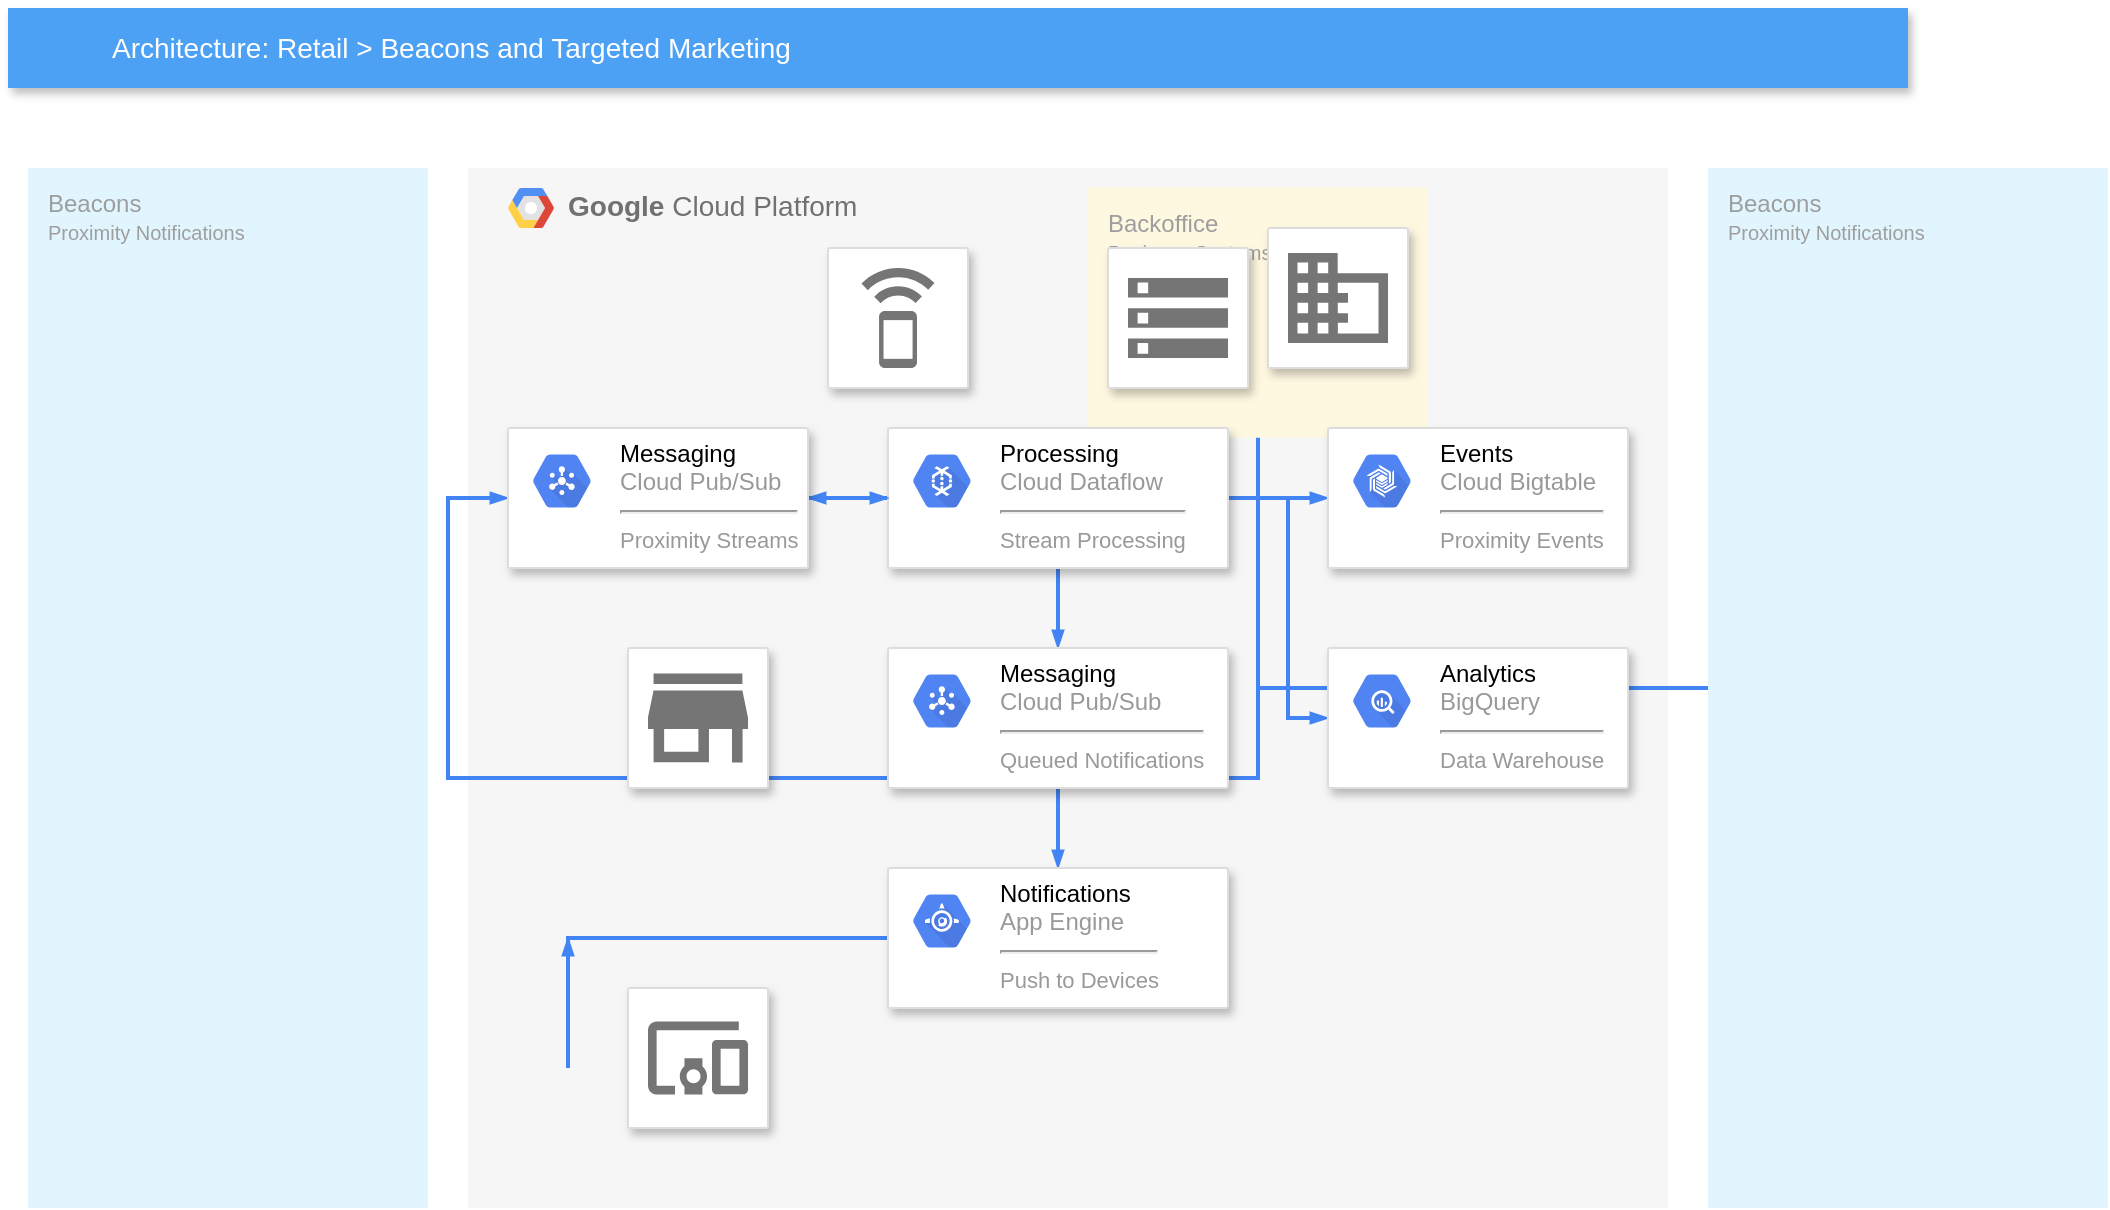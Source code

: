 <mxfile version="13.7.9" type="github">
  <diagram id="d1ab7348-05c3-a1e3-ca4d-12c340fd6b49" name="Page-1">
    <mxGraphModel dx="1221" dy="682" grid="1" gridSize="10" guides="1" tooltips="1" connect="1" arrows="1" fold="1" page="1" pageScale="1" pageWidth="1169" pageHeight="827" background="#ffffff" math="0" shadow="0">
      <root>
        <mxCell id="0" />
        <mxCell id="1" parent="0" />
        <mxCell id="2" value="&lt;b&gt;Google &lt;/b&gt;Cloud Platform" style="fillColor=#F6F6F6;strokeColor=none;shadow=0;gradientColor=none;fontSize=14;align=left;spacing=10;fontColor=#717171;9E9E9E;verticalAlign=top;spacingTop=-4;fontStyle=0;spacingLeft=40;html=1;" parent="1" vertex="1">
          <mxGeometry x="340" y="120" width="600" height="520" as="geometry" />
        </mxCell>
        <mxCell id="3" value="" style="shape=mxgraph.gcp2.google_cloud_platform;fillColor=#F6F6F6;strokeColor=none;shadow=0;gradientColor=none;" parent="2" vertex="1">
          <mxGeometry width="23" height="20" relative="1" as="geometry">
            <mxPoint x="20" y="10" as="offset" />
          </mxGeometry>
        </mxCell>
        <mxCell id="128" value="Backoffice&lt;br&gt;&lt;font style=&quot;font-size: 10px&quot;&gt;Business Systems&lt;/font&gt;&lt;br&gt;" style="rounded=1;absoluteArcSize=1;arcSize=2;html=1;strokeColor=none;gradientColor=none;shadow=0;dashed=0;fontSize=12;fontColor=#9E9E9E;align=left;verticalAlign=top;spacing=10;spacingTop=-4;fillColor=#FFF8E1;" parent="2" vertex="1">
          <mxGeometry x="310" y="9.63" width="170" height="125.185" as="geometry" />
        </mxCell>
        <mxCell id="9" value="Architecture: Retail &amp;gt; Beacons and Targeted Marketing" style="fillColor=#4DA1F5;strokeColor=none;shadow=1;gradientColor=none;fontSize=14;align=left;spacingLeft=50;fontColor=#ffffff;html=1;" parent="1" vertex="1">
          <mxGeometry x="110" y="40" width="950" height="40" as="geometry" />
        </mxCell>
        <mxCell id="156" style="edgeStyle=orthogonalEdgeStyle;rounded=0;html=1;labelBackgroundColor=none;startFill=1;startSize=4;endArrow=blockThin;endFill=1;endSize=4;jettySize=auto;orthogonalLoop=1;strokeColor=#4284F3;strokeWidth=2;fontSize=12;fontColor=#000000;align=center;dashed=0;" parent="1" source="127" target="146" edge="1">
          <mxGeometry relative="1" as="geometry" />
        </mxCell>
        <mxCell id="127" value="Beacons&lt;br&gt;&lt;font style=&quot;font-size: 10px&quot;&gt;Proximity Notifications&lt;/font&gt;&lt;br&gt;" style="rounded=1;absoluteArcSize=1;arcSize=2;html=1;strokeColor=none;gradientColor=none;shadow=0;dashed=0;fontSize=12;fontColor=#9E9E9E;align=left;verticalAlign=top;spacing=10;spacingTop=-4;fillColor=#E1F5FE;" parent="1" vertex="1">
          <mxGeometry x="960" y="120" width="200" height="520" as="geometry" />
        </mxCell>
        <mxCell id="157" style="edgeStyle=orthogonalEdgeStyle;rounded=0;html=1;labelBackgroundColor=none;startFill=1;startSize=4;endArrow=blockThin;endFill=1;endSize=4;jettySize=auto;orthogonalLoop=1;strokeColor=#4284F3;strokeWidth=2;fontSize=12;fontColor=#000000;align=center;dashed=0;" parent="1" source="128" target="146" edge="1">
          <mxGeometry relative="1" as="geometry">
            <Array as="points">
              <mxPoint x="330" y="425" />
              <mxPoint x="330" y="285" />
            </Array>
          </mxGeometry>
        </mxCell>
        <mxCell id="130" value="" style="strokeColor=#dddddd;fillColor=#ffffff;shadow=1;strokeWidth=1;rounded=1;absoluteArcSize=1;arcSize=2;labelPosition=center;verticalLabelPosition=middle;align=center;verticalAlign=bottom;spacingLeft=0;fontColor=#999999;fontSize=12;whiteSpace=wrap;spacingBottom=2;html=1;" parent="1" vertex="1">
          <mxGeometry x="520" y="160" width="70" height="70" as="geometry" />
        </mxCell>
        <mxCell id="131" value="" style="dashed=0;connectable=0;html=1;fillColor=#757575;strokeColor=none;shape=mxgraph.gcp2.beacon;part=1;" parent="130" vertex="1">
          <mxGeometry x="0.5" width="36.5" height="50" relative="1" as="geometry">
            <mxPoint x="-18.25" y="10" as="offset" />
          </mxGeometry>
        </mxCell>
        <mxCell id="132" value="" style="strokeColor=#dddddd;fillColor=#ffffff;shadow=1;strokeWidth=1;rounded=1;absoluteArcSize=1;arcSize=2;labelPosition=center;verticalLabelPosition=middle;align=center;verticalAlign=bottom;spacingLeft=0;fontColor=#999999;fontSize=12;whiteSpace=wrap;spacingBottom=2;html=1;" parent="1" vertex="1">
          <mxGeometry x="420" y="360" width="70" height="70" as="geometry" />
        </mxCell>
        <mxCell id="133" value="" style="dashed=0;connectable=0;html=1;fillColor=#757575;strokeColor=none;shape=mxgraph.gcp2.retail;part=1;" parent="132" vertex="1">
          <mxGeometry x="0.5" width="50" height="44.5" relative="1" as="geometry">
            <mxPoint x="-25" y="12.75" as="offset" />
          </mxGeometry>
        </mxCell>
        <mxCell id="134" value="" style="strokeColor=#dddddd;fillColor=#ffffff;shadow=1;strokeWidth=1;rounded=1;absoluteArcSize=1;arcSize=2;labelPosition=center;verticalLabelPosition=middle;align=center;verticalAlign=bottom;spacingLeft=0;fontColor=#999999;fontSize=12;whiteSpace=wrap;spacingBottom=2;html=1;" parent="1" vertex="1">
          <mxGeometry x="740" y="150" width="70" height="70" as="geometry" />
        </mxCell>
        <mxCell id="135" value="" style="dashed=0;connectable=0;html=1;fillColor=#757575;strokeColor=none;shape=mxgraph.gcp2.database;part=1;" parent="134" vertex="1">
          <mxGeometry x="0.5" width="50" height="45" relative="1" as="geometry">
            <mxPoint x="-25" y="12.5" as="offset" />
          </mxGeometry>
        </mxCell>
        <mxCell id="136" value="" style="strokeColor=#dddddd;fillColor=#ffffff;shadow=1;strokeWidth=1;rounded=1;absoluteArcSize=1;arcSize=2;labelPosition=center;verticalLabelPosition=middle;align=center;verticalAlign=bottom;spacingLeft=0;fontColor=#999999;fontSize=12;whiteSpace=wrap;spacingBottom=2;html=1;" parent="1" vertex="1">
          <mxGeometry x="660" y="160" width="70" height="70" as="geometry" />
        </mxCell>
        <mxCell id="137" value="" style="dashed=0;connectable=0;html=1;fillColor=#757575;strokeColor=none;shape=mxgraph.gcp2.storage;part=1;" parent="136" vertex="1">
          <mxGeometry x="0.5" width="50" height="40" relative="1" as="geometry">
            <mxPoint x="-25" y="15" as="offset" />
          </mxGeometry>
        </mxCell>
        <mxCell id="138" value="" style="strokeColor=#dddddd;fillColor=#ffffff;shadow=1;strokeWidth=1;rounded=1;absoluteArcSize=1;arcSize=2;labelPosition=center;verticalLabelPosition=middle;align=center;verticalAlign=bottom;spacingLeft=0;fontColor=#999999;fontSize=12;whiteSpace=wrap;spacingBottom=2;html=1;" parent="1" vertex="1">
          <mxGeometry x="420" y="530" width="70" height="70" as="geometry" />
        </mxCell>
        <mxCell id="139" value="" style="dashed=0;connectable=0;html=1;fillColor=#757575;strokeColor=none;shape=mxgraph.gcp2.mobile_devices;part=1;" parent="138" vertex="1">
          <mxGeometry x="0.5" width="50" height="36.5" relative="1" as="geometry">
            <mxPoint x="-25" y="16.75" as="offset" />
          </mxGeometry>
        </mxCell>
        <mxCell id="159" style="edgeStyle=orthogonalEdgeStyle;rounded=0;html=1;labelBackgroundColor=none;startFill=1;startSize=4;endArrow=blockThin;endFill=1;endSize=4;jettySize=auto;orthogonalLoop=1;strokeColor=#4284F3;strokeWidth=2;fontSize=12;fontColor=#000000;align=center;dashed=0;" parent="1" source="142" target="148" edge="1">
          <mxGeometry relative="1" as="geometry" />
        </mxCell>
        <mxCell id="160" style="edgeStyle=orthogonalEdgeStyle;rounded=0;html=1;labelBackgroundColor=none;startFill=1;startSize=4;endArrow=blockThin;endFill=1;endSize=4;jettySize=auto;orthogonalLoop=1;strokeColor=#4284F3;strokeWidth=2;fontSize=12;fontColor=#000000;align=center;dashed=0;" parent="1" source="142" target="152" edge="1">
          <mxGeometry relative="1" as="geometry">
            <Array as="points">
              <mxPoint x="750" y="285" />
              <mxPoint x="750" y="395" />
            </Array>
          </mxGeometry>
        </mxCell>
        <mxCell id="161" style="edgeStyle=orthogonalEdgeStyle;rounded=0;html=1;labelBackgroundColor=none;startFill=1;startSize=4;endArrow=blockThin;endFill=1;endSize=4;jettySize=auto;orthogonalLoop=1;strokeColor=#4284F3;strokeWidth=2;fontSize=12;fontColor=#000000;align=center;dashed=0;" parent="1" source="142" target="150" edge="1">
          <mxGeometry relative="1" as="geometry" />
        </mxCell>
        <mxCell id="142" value="" style="strokeColor=#dddddd;fillColor=#ffffff;shadow=1;strokeWidth=1;rounded=1;absoluteArcSize=1;arcSize=2;fontSize=10;fontColor=#9E9E9E;align=center;html=1;" parent="1" vertex="1">
          <mxGeometry x="550" y="250" width="170" height="70" as="geometry" />
        </mxCell>
        <mxCell id="143" value="&lt;font color=&quot;#000000&quot;&gt;Processing&lt;/font&gt;&lt;br&gt;Cloud Dataflow&lt;hr&gt;&lt;font style=&quot;font-size: 11px&quot;&gt;Stream Processing&lt;/font&gt;" style="dashed=0;connectable=0;html=1;fillColor=#5184F3;strokeColor=none;shape=mxgraph.gcp2.hexIcon;prIcon=cloud_dataflow;part=1;labelPosition=right;verticalLabelPosition=middle;align=left;verticalAlign=top;spacingLeft=5;fontColor=#999999;fontSize=12;spacingTop=-8;" parent="142" vertex="1">
          <mxGeometry width="44" height="39" relative="1" as="geometry">
            <mxPoint x="5" y="7" as="offset" />
          </mxGeometry>
        </mxCell>
        <mxCell id="158" style="edgeStyle=orthogonalEdgeStyle;rounded=0;html=1;labelBackgroundColor=none;startFill=1;startSize=4;endArrow=blockThin;endFill=1;endSize=4;jettySize=auto;orthogonalLoop=1;strokeColor=#4284F3;strokeWidth=2;fontSize=12;fontColor=#000000;align=center;dashed=0;" parent="1" source="146" target="142" edge="1">
          <mxGeometry relative="1" as="geometry" />
        </mxCell>
        <mxCell id="146" value="" style="strokeColor=#dddddd;fillColor=#ffffff;shadow=1;strokeWidth=1;rounded=1;absoluteArcSize=1;arcSize=2;fontSize=10;fontColor=#9E9E9E;align=center;html=1;" parent="1" vertex="1">
          <mxGeometry x="360" y="250" width="150" height="70" as="geometry" />
        </mxCell>
        <mxCell id="147" value="&lt;font color=&quot;#000000&quot;&gt;Messaging&lt;/font&gt;&lt;br&gt;Cloud Pub/Sub&lt;hr&gt;&lt;font style=&quot;font-size: 11px&quot;&gt;Proximity Streams&lt;/font&gt;" style="dashed=0;connectable=0;html=1;fillColor=#5184F3;strokeColor=none;shape=mxgraph.gcp2.hexIcon;prIcon=cloud_pubsub;part=1;labelPosition=right;verticalLabelPosition=middle;align=left;verticalAlign=top;spacingLeft=5;fontColor=#999999;fontSize=12;spacingTop=-8;" parent="146" vertex="1">
          <mxGeometry width="44" height="39" relative="1" as="geometry">
            <mxPoint x="5" y="7" as="offset" />
          </mxGeometry>
        </mxCell>
        <mxCell id="148" value="" style="strokeColor=#dddddd;fillColor=#ffffff;shadow=1;strokeWidth=1;rounded=1;absoluteArcSize=1;arcSize=2;fontSize=10;fontColor=#9E9E9E;align=center;html=1;" parent="1" vertex="1">
          <mxGeometry x="770" y="250" width="150" height="70" as="geometry" />
        </mxCell>
        <mxCell id="149" value="&lt;font color=&quot;#000000&quot;&gt;Events&lt;/font&gt;&lt;br&gt;Cloud Bigtable&lt;hr&gt;&lt;font style=&quot;font-size: 11px&quot;&gt;Proximity Events&lt;/font&gt;" style="dashed=0;connectable=0;html=1;fillColor=#5184F3;strokeColor=none;shape=mxgraph.gcp2.hexIcon;prIcon=cloud_bigtable;part=1;labelPosition=right;verticalLabelPosition=middle;align=left;verticalAlign=top;spacingLeft=5;fontColor=#999999;fontSize=12;spacingTop=-8;" parent="148" vertex="1">
          <mxGeometry width="44" height="39" relative="1" as="geometry">
            <mxPoint x="5" y="7" as="offset" />
          </mxGeometry>
        </mxCell>
        <mxCell id="162" style="edgeStyle=orthogonalEdgeStyle;rounded=0;html=1;labelBackgroundColor=none;startFill=1;startSize=4;endArrow=blockThin;endFill=1;endSize=4;jettySize=auto;orthogonalLoop=1;strokeColor=#4284F3;strokeWidth=2;fontSize=12;fontColor=#000000;align=center;dashed=0;" parent="1" source="150" target="154" edge="1">
          <mxGeometry relative="1" as="geometry" />
        </mxCell>
        <mxCell id="150" value="" style="strokeColor=#dddddd;fillColor=#ffffff;shadow=1;strokeWidth=1;rounded=1;absoluteArcSize=1;arcSize=2;fontSize=10;fontColor=#9E9E9E;align=center;html=1;" parent="1" vertex="1">
          <mxGeometry x="550" y="360" width="170" height="70" as="geometry" />
        </mxCell>
        <mxCell id="151" value="&lt;font color=&quot;#000000&quot;&gt;Messaging&lt;/font&gt;&lt;br&gt;Cloud Pub/Sub&lt;hr&gt;&lt;font style=&quot;font-size: 11px&quot;&gt;Queued Notifications&lt;/font&gt;" style="dashed=0;connectable=0;html=1;fillColor=#5184F3;strokeColor=none;shape=mxgraph.gcp2.hexIcon;prIcon=cloud_pubsub;part=1;labelPosition=right;verticalLabelPosition=middle;align=left;verticalAlign=top;spacingLeft=5;fontColor=#999999;fontSize=12;spacingTop=-8;" parent="150" vertex="1">
          <mxGeometry width="44" height="39" relative="1" as="geometry">
            <mxPoint x="5" y="7" as="offset" />
          </mxGeometry>
        </mxCell>
        <mxCell id="152" value="" style="strokeColor=#dddddd;fillColor=#ffffff;shadow=1;strokeWidth=1;rounded=1;absoluteArcSize=1;arcSize=2;fontSize=10;fontColor=#9E9E9E;align=center;html=1;" parent="1" vertex="1">
          <mxGeometry x="770" y="360" width="150" height="70" as="geometry" />
        </mxCell>
        <mxCell id="153" value="&lt;font color=&quot;#000000&quot;&gt;Analytics&lt;/font&gt;&lt;br&gt;BigQuery&lt;hr&gt;&lt;font style=&quot;font-size: 11px&quot;&gt;Data Warehouse&lt;/font&gt;" style="dashed=0;connectable=0;html=1;fillColor=#5184F3;strokeColor=none;shape=mxgraph.gcp2.hexIcon;prIcon=bigquery;part=1;labelPosition=right;verticalLabelPosition=middle;align=left;verticalAlign=top;spacingLeft=5;fontColor=#999999;fontSize=12;spacingTop=-8;" parent="152" vertex="1">
          <mxGeometry width="44" height="39" relative="1" as="geometry">
            <mxPoint x="5" y="7" as="offset" />
          </mxGeometry>
        </mxCell>
        <mxCell id="163" style="edgeStyle=orthogonalEdgeStyle;rounded=0;html=1;labelBackgroundColor=none;startFill=1;startSize=4;endArrow=blockThin;endFill=1;endSize=4;jettySize=auto;orthogonalLoop=1;strokeColor=#4284F3;strokeWidth=2;fontSize=12;fontColor=#000000;align=center;dashed=0;" parent="1" source="154" edge="1">
          <mxGeometry relative="1" as="geometry">
            <mxPoint x="390" y="505" as="targetPoint" />
            <Array as="points">
              <mxPoint x="390" y="505" />
              <mxPoint x="390" y="570" />
            </Array>
          </mxGeometry>
        </mxCell>
        <mxCell id="154" value="" style="strokeColor=#dddddd;fillColor=#ffffff;shadow=1;strokeWidth=1;rounded=1;absoluteArcSize=1;arcSize=2;fontSize=10;fontColor=#9E9E9E;align=center;html=1;" parent="1" vertex="1">
          <mxGeometry x="550" y="470" width="170" height="70" as="geometry" />
        </mxCell>
        <mxCell id="155" value="&lt;font color=&quot;#000000&quot;&gt;Notifications&lt;/font&gt;&lt;br&gt;App Engine&lt;hr&gt;&lt;font style=&quot;font-size: 11px&quot;&gt;Push to Devices&lt;/font&gt;" style="dashed=0;connectable=0;html=1;fillColor=#5184F3;strokeColor=none;shape=mxgraph.gcp2.hexIcon;prIcon=app_engine;part=1;labelPosition=right;verticalLabelPosition=middle;align=left;verticalAlign=top;spacingLeft=5;fontColor=#999999;fontSize=12;spacingTop=-8;" parent="154" vertex="1">
          <mxGeometry width="44" height="39" relative="1" as="geometry">
            <mxPoint x="5" y="7" as="offset" />
          </mxGeometry>
        </mxCell>
        <mxCell id="WiQ0yOHPkbGV6hAPH20B-163" value="Beacons&lt;br&gt;&lt;font style=&quot;font-size: 10px&quot;&gt;Proximity Notifications&lt;/font&gt;&lt;br&gt;" style="rounded=1;absoluteArcSize=1;arcSize=2;html=1;strokeColor=none;gradientColor=none;shadow=0;dashed=0;fontSize=12;fontColor=#9E9E9E;align=left;verticalAlign=top;spacing=10;spacingTop=-4;fillColor=#E1F5FE;" vertex="1" parent="1">
          <mxGeometry x="120" y="120" width="200" height="520" as="geometry" />
        </mxCell>
      </root>
    </mxGraphModel>
  </diagram>
</mxfile>
